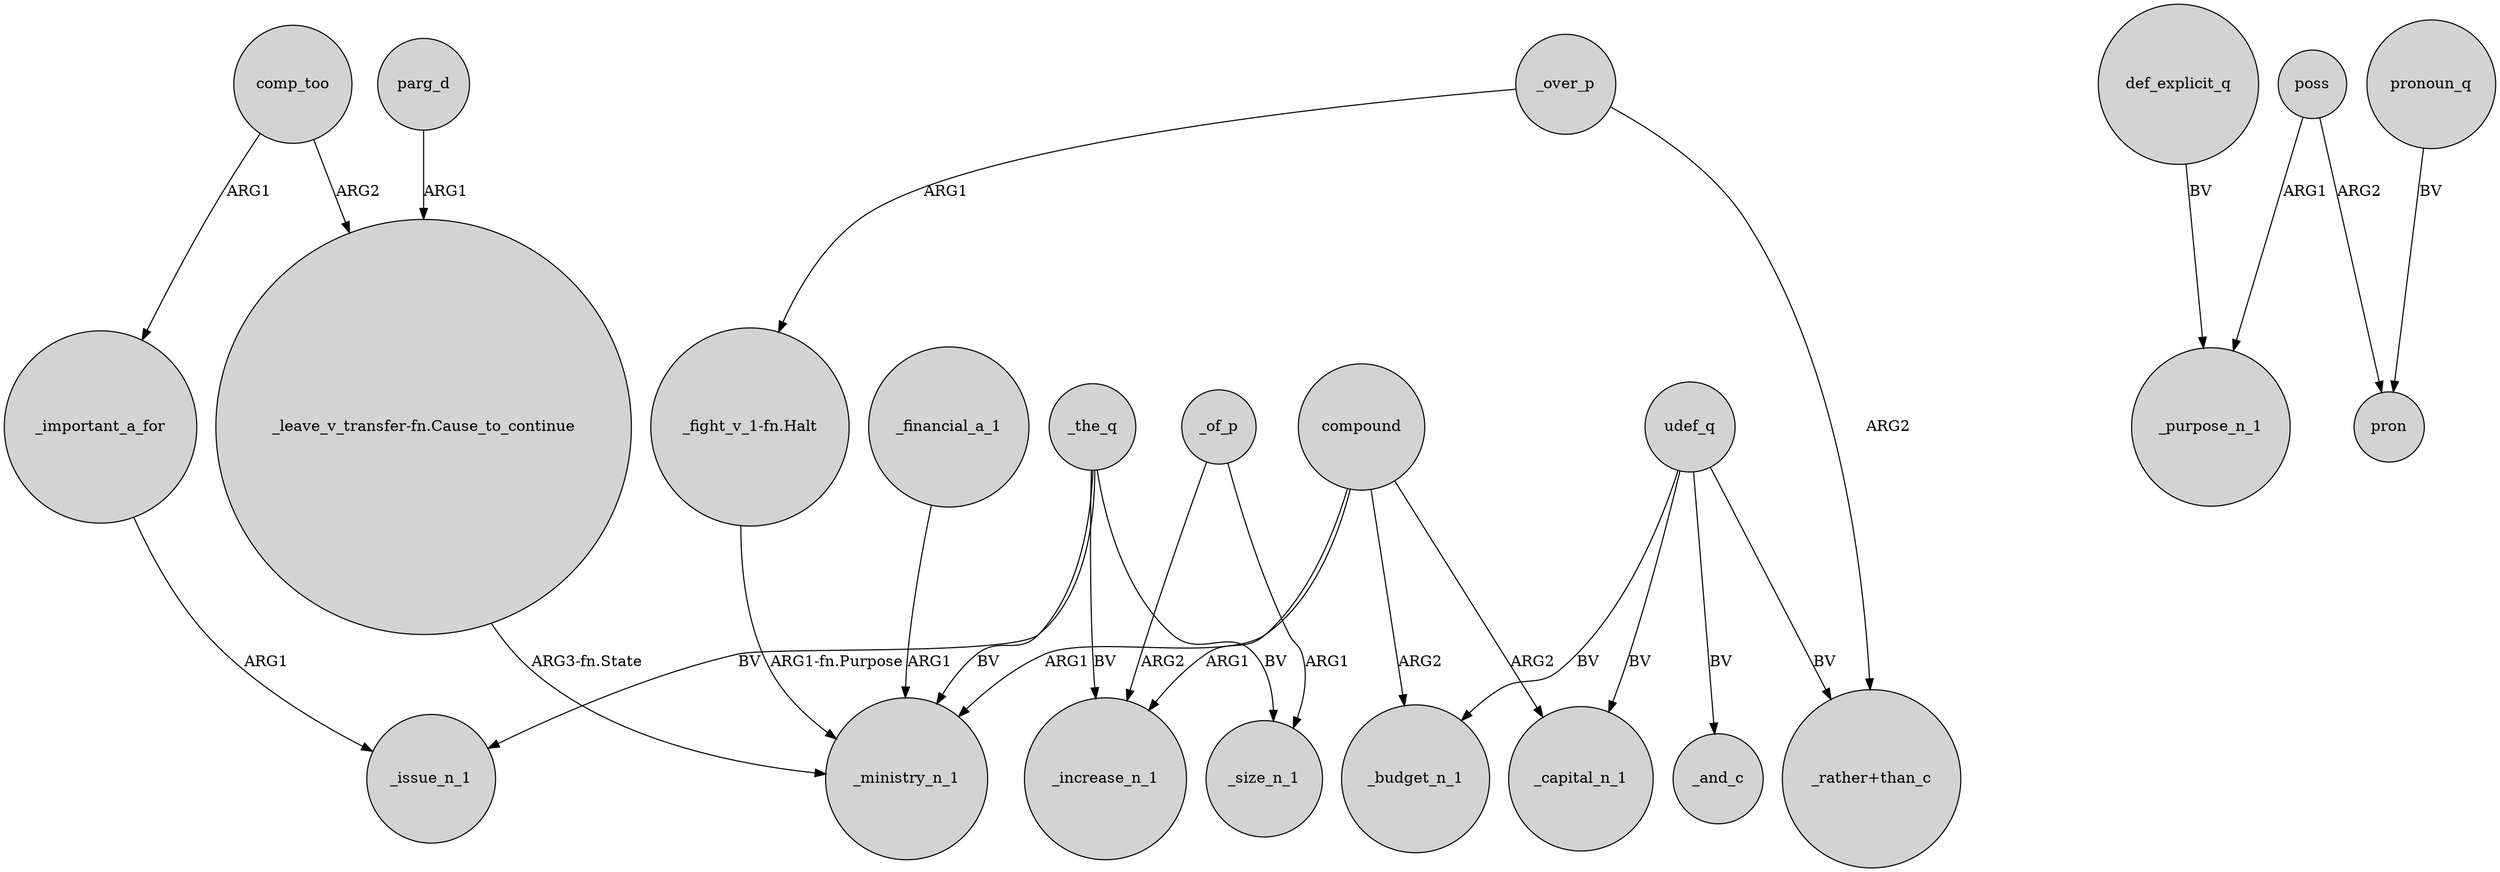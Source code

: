 digraph {
	node [shape=circle style=filled]
	comp_too -> "_leave_v_transfer-fn.Cause_to_continue" [label=ARG2]
	comp_too -> _important_a_for [label=ARG1]
	poss -> _purpose_n_1 [label=ARG1]
	parg_d -> "_leave_v_transfer-fn.Cause_to_continue" [label=ARG1]
	compound -> _increase_n_1 [label=ARG1]
	compound -> _ministry_n_1 [label=ARG1]
	_over_p -> "_fight_v_1-fn.Halt" [label=ARG1]
	"_fight_v_1-fn.Halt" -> _ministry_n_1 [label="ARG1-fn.Purpose"]
	_of_p -> _increase_n_1 [label=ARG2]
	udef_q -> "_rather+than_c" [label=BV]
	compound -> _budget_n_1 [label=ARG2]
	_over_p -> "_rather+than_c" [label=ARG2]
	udef_q -> _and_c [label=BV]
	def_explicit_q -> _purpose_n_1 [label=BV]
	_important_a_for -> _issue_n_1 [label=ARG1]
	_financial_a_1 -> _ministry_n_1 [label=ARG1]
	pronoun_q -> pron [label=BV]
	poss -> pron [label=ARG2]
	udef_q -> _budget_n_1 [label=BV]
	udef_q -> _capital_n_1 [label=BV]
	"_leave_v_transfer-fn.Cause_to_continue" -> _ministry_n_1 [label="ARG3-fn.State"]
	_of_p -> _size_n_1 [label=ARG1]
	compound -> _capital_n_1 [label=ARG2]
	_the_q -> _increase_n_1 [label=BV]
	_the_q -> _ministry_n_1 [label=BV]
	_the_q -> _size_n_1 [label=BV]
	_the_q -> _issue_n_1 [label=BV]
}
